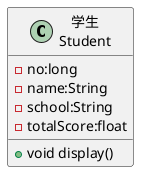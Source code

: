 @startuml
class 学生\nStudent{
    - no:long
    - name:String
    - school:String
    - totalScore:float
    + void display()
}
@enduml